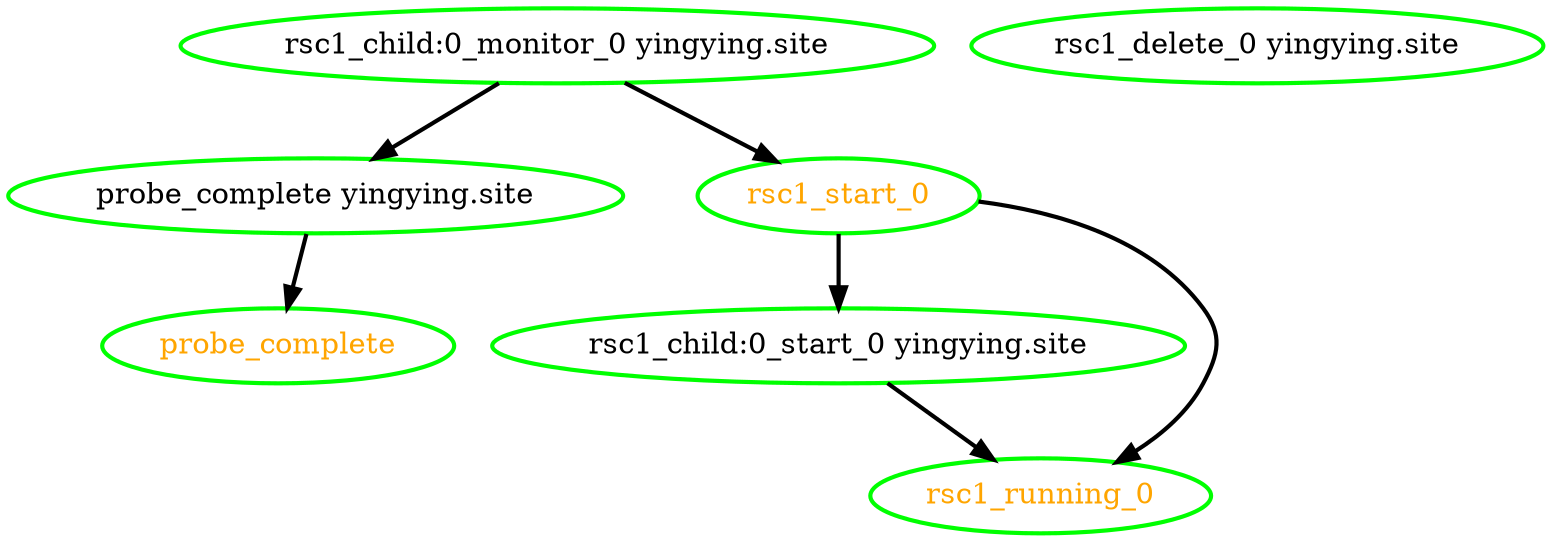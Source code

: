 digraph "g" {
"probe_complete yingying.site" -> "probe_complete" [ style = bold]
"probe_complete yingying.site" [ style=bold color="green" fontcolor="black"]
"probe_complete" [ style=bold color="green" fontcolor="orange"]
"rsc1_child:0_monitor_0 yingying.site" -> "probe_complete yingying.site" [ style = bold]
"rsc1_child:0_monitor_0 yingying.site" -> "rsc1_start_0" [ style = bold]
"rsc1_child:0_monitor_0 yingying.site" [ style=bold color="green" fontcolor="black"]
"rsc1_child:0_start_0 yingying.site" -> "rsc1_running_0" [ style = bold]
"rsc1_child:0_start_0 yingying.site" [ style=bold color="green" fontcolor="black"]
"rsc1_delete_0 yingying.site" [ style=bold color="green" fontcolor="black"]
"rsc1_running_0" [ style=bold color="green" fontcolor="orange"]
"rsc1_start_0" -> "rsc1_child:0_start_0 yingying.site" [ style = bold]
"rsc1_start_0" -> "rsc1_running_0" [ style = bold]
"rsc1_start_0" [ style=bold color="green" fontcolor="orange"]
}
